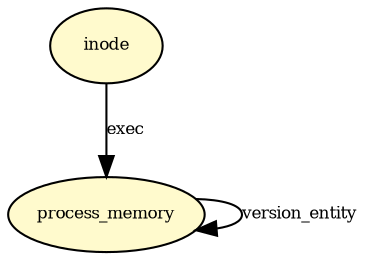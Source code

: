 digraph RGL__DirectedAdjacencyGraph {inode[fontsize = 8,label = inode,shape = ellipse, fillcolor="#fffacd", style = filled]

process_memory[fontsize = 8,label = process_memory,shape = ellipse, fillcolor="#fffacd", style = filled]

inode -> process_memory[fontsize = 8,label = exec]

process_memory -> process_memory[fontsize = 8,label = version_entity]

}